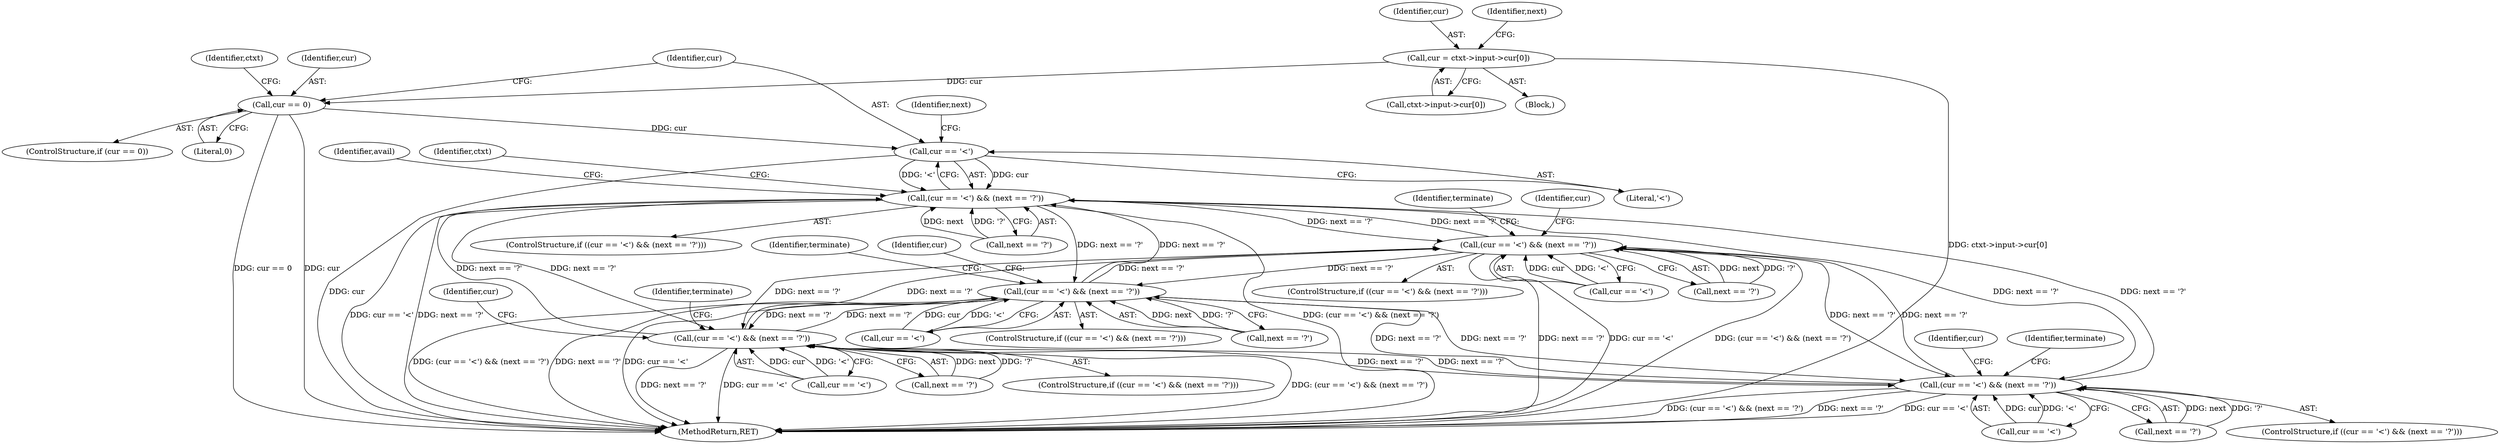 digraph "0_Chrome_44a637b47793512bfb1d2589d43b8dc492a97629_1@array" {
"1000535" [label="(Call,cur = ctxt->input->cur[0])"];
"1000554" [label="(Call,cur == 0)"];
"1000605" [label="(Call,cur == '<')"];
"1000604" [label="(Call,(cur == '<') && (next == '?'))"];
"1001291" [label="(Call,(cur == '<') && (next == '?'))"];
"1002077" [label="(Call,(cur == '<') && (next == '?'))"];
"1002447" [label="(Call,(cur == '<') && (next == '?'))"];
"1002644" [label="(Call,(cur == '<') && (next == '?'))"];
"1002077" [label="(Call,(cur == '<') && (next == '?'))"];
"1002078" [label="(Call,cur == '<')"];
"1000556" [label="(Literal,0)"];
"1000535" [label="(Call,cur = ctxt->input->cur[0])"];
"1000555" [label="(Identifier,cur)"];
"1002678" [label="(Identifier,cur)"];
"1000554" [label="(Call,cur == 0)"];
"1001290" [label="(ControlStructure,if ((cur == '<') && (next == '?')))"];
"1000537" [label="(Call,ctxt->input->cur[0])"];
"1002448" [label="(Call,cur == '<')"];
"1000614" [label="(Identifier,avail)"];
"1002451" [label="(Call,next == '?')"];
"1002111" [label="(Identifier,cur)"];
"1000609" [label="(Identifier,next)"];
"1002458" [label="(Identifier,terminate)"];
"1000553" [label="(ControlStructure,if (cur == 0))"];
"1001292" [label="(Call,cur == '<')"];
"1000536" [label="(Identifier,cur)"];
"1000606" [label="(Identifier,cur)"];
"1003319" [label="(MethodReturn,RET)"];
"1002648" [label="(Call,next == '?')"];
"1002076" [label="(ControlStructure,if ((cur == '<') && (next == '?')))"];
"1001302" [label="(Identifier,terminate)"];
"1002446" [label="(ControlStructure,if ((cur == '<') && (next == '?')))"];
"1001317" [label="(Identifier,cur)"];
"1000607" [label="(Literal,'<')"];
"1002643" [label="(ControlStructure,if ((cur == '<') && (next == '?')))"];
"1002088" [label="(Identifier,terminate)"];
"1002644" [label="(Call,(cur == '<') && (next == '?'))"];
"1000545" [label="(Identifier,next)"];
"1000480" [label="(Block,)"];
"1000561" [label="(Identifier,ctxt)"];
"1000604" [label="(Call,(cur == '<') && (next == '?'))"];
"1001295" [label="(Call,next == '?')"];
"1000603" [label="(ControlStructure,if ((cur == '<') && (next == '?')))"];
"1002081" [label="(Call,next == '?')"];
"1002476" [label="(Identifier,cur)"];
"1002645" [label="(Call,cur == '<')"];
"1001291" [label="(Call,(cur == '<') && (next == '?'))"];
"1000809" [label="(Identifier,ctxt)"];
"1000605" [label="(Call,cur == '<')"];
"1002655" [label="(Identifier,terminate)"];
"1002447" [label="(Call,(cur == '<') && (next == '?'))"];
"1000608" [label="(Call,next == '?')"];
"1000535" -> "1000480"  [label="AST: "];
"1000535" -> "1000537"  [label="CFG: "];
"1000536" -> "1000535"  [label="AST: "];
"1000537" -> "1000535"  [label="AST: "];
"1000545" -> "1000535"  [label="CFG: "];
"1000535" -> "1003319"  [label="DDG: ctxt->input->cur[0]"];
"1000535" -> "1000554"  [label="DDG: cur"];
"1000554" -> "1000553"  [label="AST: "];
"1000554" -> "1000556"  [label="CFG: "];
"1000555" -> "1000554"  [label="AST: "];
"1000556" -> "1000554"  [label="AST: "];
"1000561" -> "1000554"  [label="CFG: "];
"1000606" -> "1000554"  [label="CFG: "];
"1000554" -> "1003319"  [label="DDG: cur == 0"];
"1000554" -> "1003319"  [label="DDG: cur"];
"1000554" -> "1000605"  [label="DDG: cur"];
"1000605" -> "1000604"  [label="AST: "];
"1000605" -> "1000607"  [label="CFG: "];
"1000606" -> "1000605"  [label="AST: "];
"1000607" -> "1000605"  [label="AST: "];
"1000609" -> "1000605"  [label="CFG: "];
"1000604" -> "1000605"  [label="CFG: "];
"1000605" -> "1003319"  [label="DDG: cur"];
"1000605" -> "1000604"  [label="DDG: cur"];
"1000605" -> "1000604"  [label="DDG: '<'"];
"1000604" -> "1000603"  [label="AST: "];
"1000604" -> "1000608"  [label="CFG: "];
"1000608" -> "1000604"  [label="AST: "];
"1000614" -> "1000604"  [label="CFG: "];
"1000809" -> "1000604"  [label="CFG: "];
"1000604" -> "1003319"  [label="DDG: next == '?'"];
"1000604" -> "1003319"  [label="DDG: (cur == '<') && (next == '?')"];
"1000604" -> "1003319"  [label="DDG: cur == '<'"];
"1001291" -> "1000604"  [label="DDG: next == '?'"];
"1002447" -> "1000604"  [label="DDG: next == '?'"];
"1002644" -> "1000604"  [label="DDG: next == '?'"];
"1002077" -> "1000604"  [label="DDG: next == '?'"];
"1000608" -> "1000604"  [label="DDG: next"];
"1000608" -> "1000604"  [label="DDG: '?'"];
"1000604" -> "1001291"  [label="DDG: next == '?'"];
"1000604" -> "1002077"  [label="DDG: next == '?'"];
"1000604" -> "1002447"  [label="DDG: next == '?'"];
"1000604" -> "1002644"  [label="DDG: next == '?'"];
"1001291" -> "1001290"  [label="AST: "];
"1001291" -> "1001292"  [label="CFG: "];
"1001291" -> "1001295"  [label="CFG: "];
"1001292" -> "1001291"  [label="AST: "];
"1001295" -> "1001291"  [label="AST: "];
"1001302" -> "1001291"  [label="CFG: "];
"1001317" -> "1001291"  [label="CFG: "];
"1001291" -> "1003319"  [label="DDG: next == '?'"];
"1001291" -> "1003319"  [label="DDG: cur == '<'"];
"1001291" -> "1003319"  [label="DDG: (cur == '<') && (next == '?')"];
"1001292" -> "1001291"  [label="DDG: cur"];
"1001292" -> "1001291"  [label="DDG: '<'"];
"1002447" -> "1001291"  [label="DDG: next == '?'"];
"1002644" -> "1001291"  [label="DDG: next == '?'"];
"1002077" -> "1001291"  [label="DDG: next == '?'"];
"1001295" -> "1001291"  [label="DDG: next"];
"1001295" -> "1001291"  [label="DDG: '?'"];
"1001291" -> "1002077"  [label="DDG: next == '?'"];
"1001291" -> "1002447"  [label="DDG: next == '?'"];
"1001291" -> "1002644"  [label="DDG: next == '?'"];
"1002077" -> "1002076"  [label="AST: "];
"1002077" -> "1002078"  [label="CFG: "];
"1002077" -> "1002081"  [label="CFG: "];
"1002078" -> "1002077"  [label="AST: "];
"1002081" -> "1002077"  [label="AST: "];
"1002088" -> "1002077"  [label="CFG: "];
"1002111" -> "1002077"  [label="CFG: "];
"1002077" -> "1003319"  [label="DDG: next == '?'"];
"1002077" -> "1003319"  [label="DDG: cur == '<'"];
"1002077" -> "1003319"  [label="DDG: (cur == '<') && (next == '?')"];
"1002078" -> "1002077"  [label="DDG: cur"];
"1002078" -> "1002077"  [label="DDG: '<'"];
"1002447" -> "1002077"  [label="DDG: next == '?'"];
"1002644" -> "1002077"  [label="DDG: next == '?'"];
"1002081" -> "1002077"  [label="DDG: next"];
"1002081" -> "1002077"  [label="DDG: '?'"];
"1002077" -> "1002447"  [label="DDG: next == '?'"];
"1002077" -> "1002644"  [label="DDG: next == '?'"];
"1002447" -> "1002446"  [label="AST: "];
"1002447" -> "1002448"  [label="CFG: "];
"1002447" -> "1002451"  [label="CFG: "];
"1002448" -> "1002447"  [label="AST: "];
"1002451" -> "1002447"  [label="AST: "];
"1002458" -> "1002447"  [label="CFG: "];
"1002476" -> "1002447"  [label="CFG: "];
"1002447" -> "1003319"  [label="DDG: next == '?'"];
"1002447" -> "1003319"  [label="DDG: cur == '<'"];
"1002447" -> "1003319"  [label="DDG: (cur == '<') && (next == '?')"];
"1002448" -> "1002447"  [label="DDG: cur"];
"1002448" -> "1002447"  [label="DDG: '<'"];
"1002451" -> "1002447"  [label="DDG: next"];
"1002451" -> "1002447"  [label="DDG: '?'"];
"1002644" -> "1002447"  [label="DDG: next == '?'"];
"1002447" -> "1002644"  [label="DDG: next == '?'"];
"1002644" -> "1002643"  [label="AST: "];
"1002644" -> "1002645"  [label="CFG: "];
"1002644" -> "1002648"  [label="CFG: "];
"1002645" -> "1002644"  [label="AST: "];
"1002648" -> "1002644"  [label="AST: "];
"1002655" -> "1002644"  [label="CFG: "];
"1002678" -> "1002644"  [label="CFG: "];
"1002644" -> "1003319"  [label="DDG: next == '?'"];
"1002644" -> "1003319"  [label="DDG: cur == '<'"];
"1002644" -> "1003319"  [label="DDG: (cur == '<') && (next == '?')"];
"1002645" -> "1002644"  [label="DDG: cur"];
"1002645" -> "1002644"  [label="DDG: '<'"];
"1002648" -> "1002644"  [label="DDG: next"];
"1002648" -> "1002644"  [label="DDG: '?'"];
}
